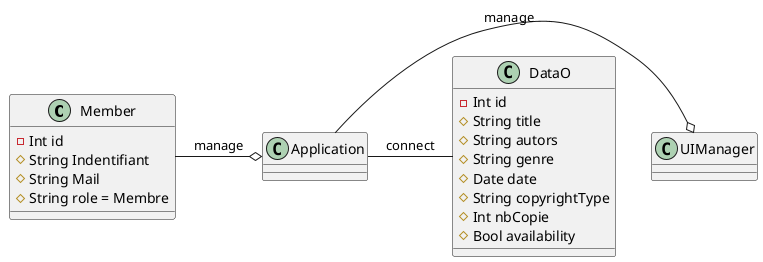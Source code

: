 

@startuml 

Class Member {
	- Int id  
    # String Indentifiant 
    # String Mail   
    # String role = Membre    
}

Class UIManager {

}

Class Application {

}

Class DataO {
	- Int id
    # String title
    # String autors
    # String genre
    # Date date
    # String copyrightType 
    # Int nbCopie
    # Bool availability
}


Application -o UIManager : manage
Member -o Application : manage
Application - DataO : connect 

@enduml